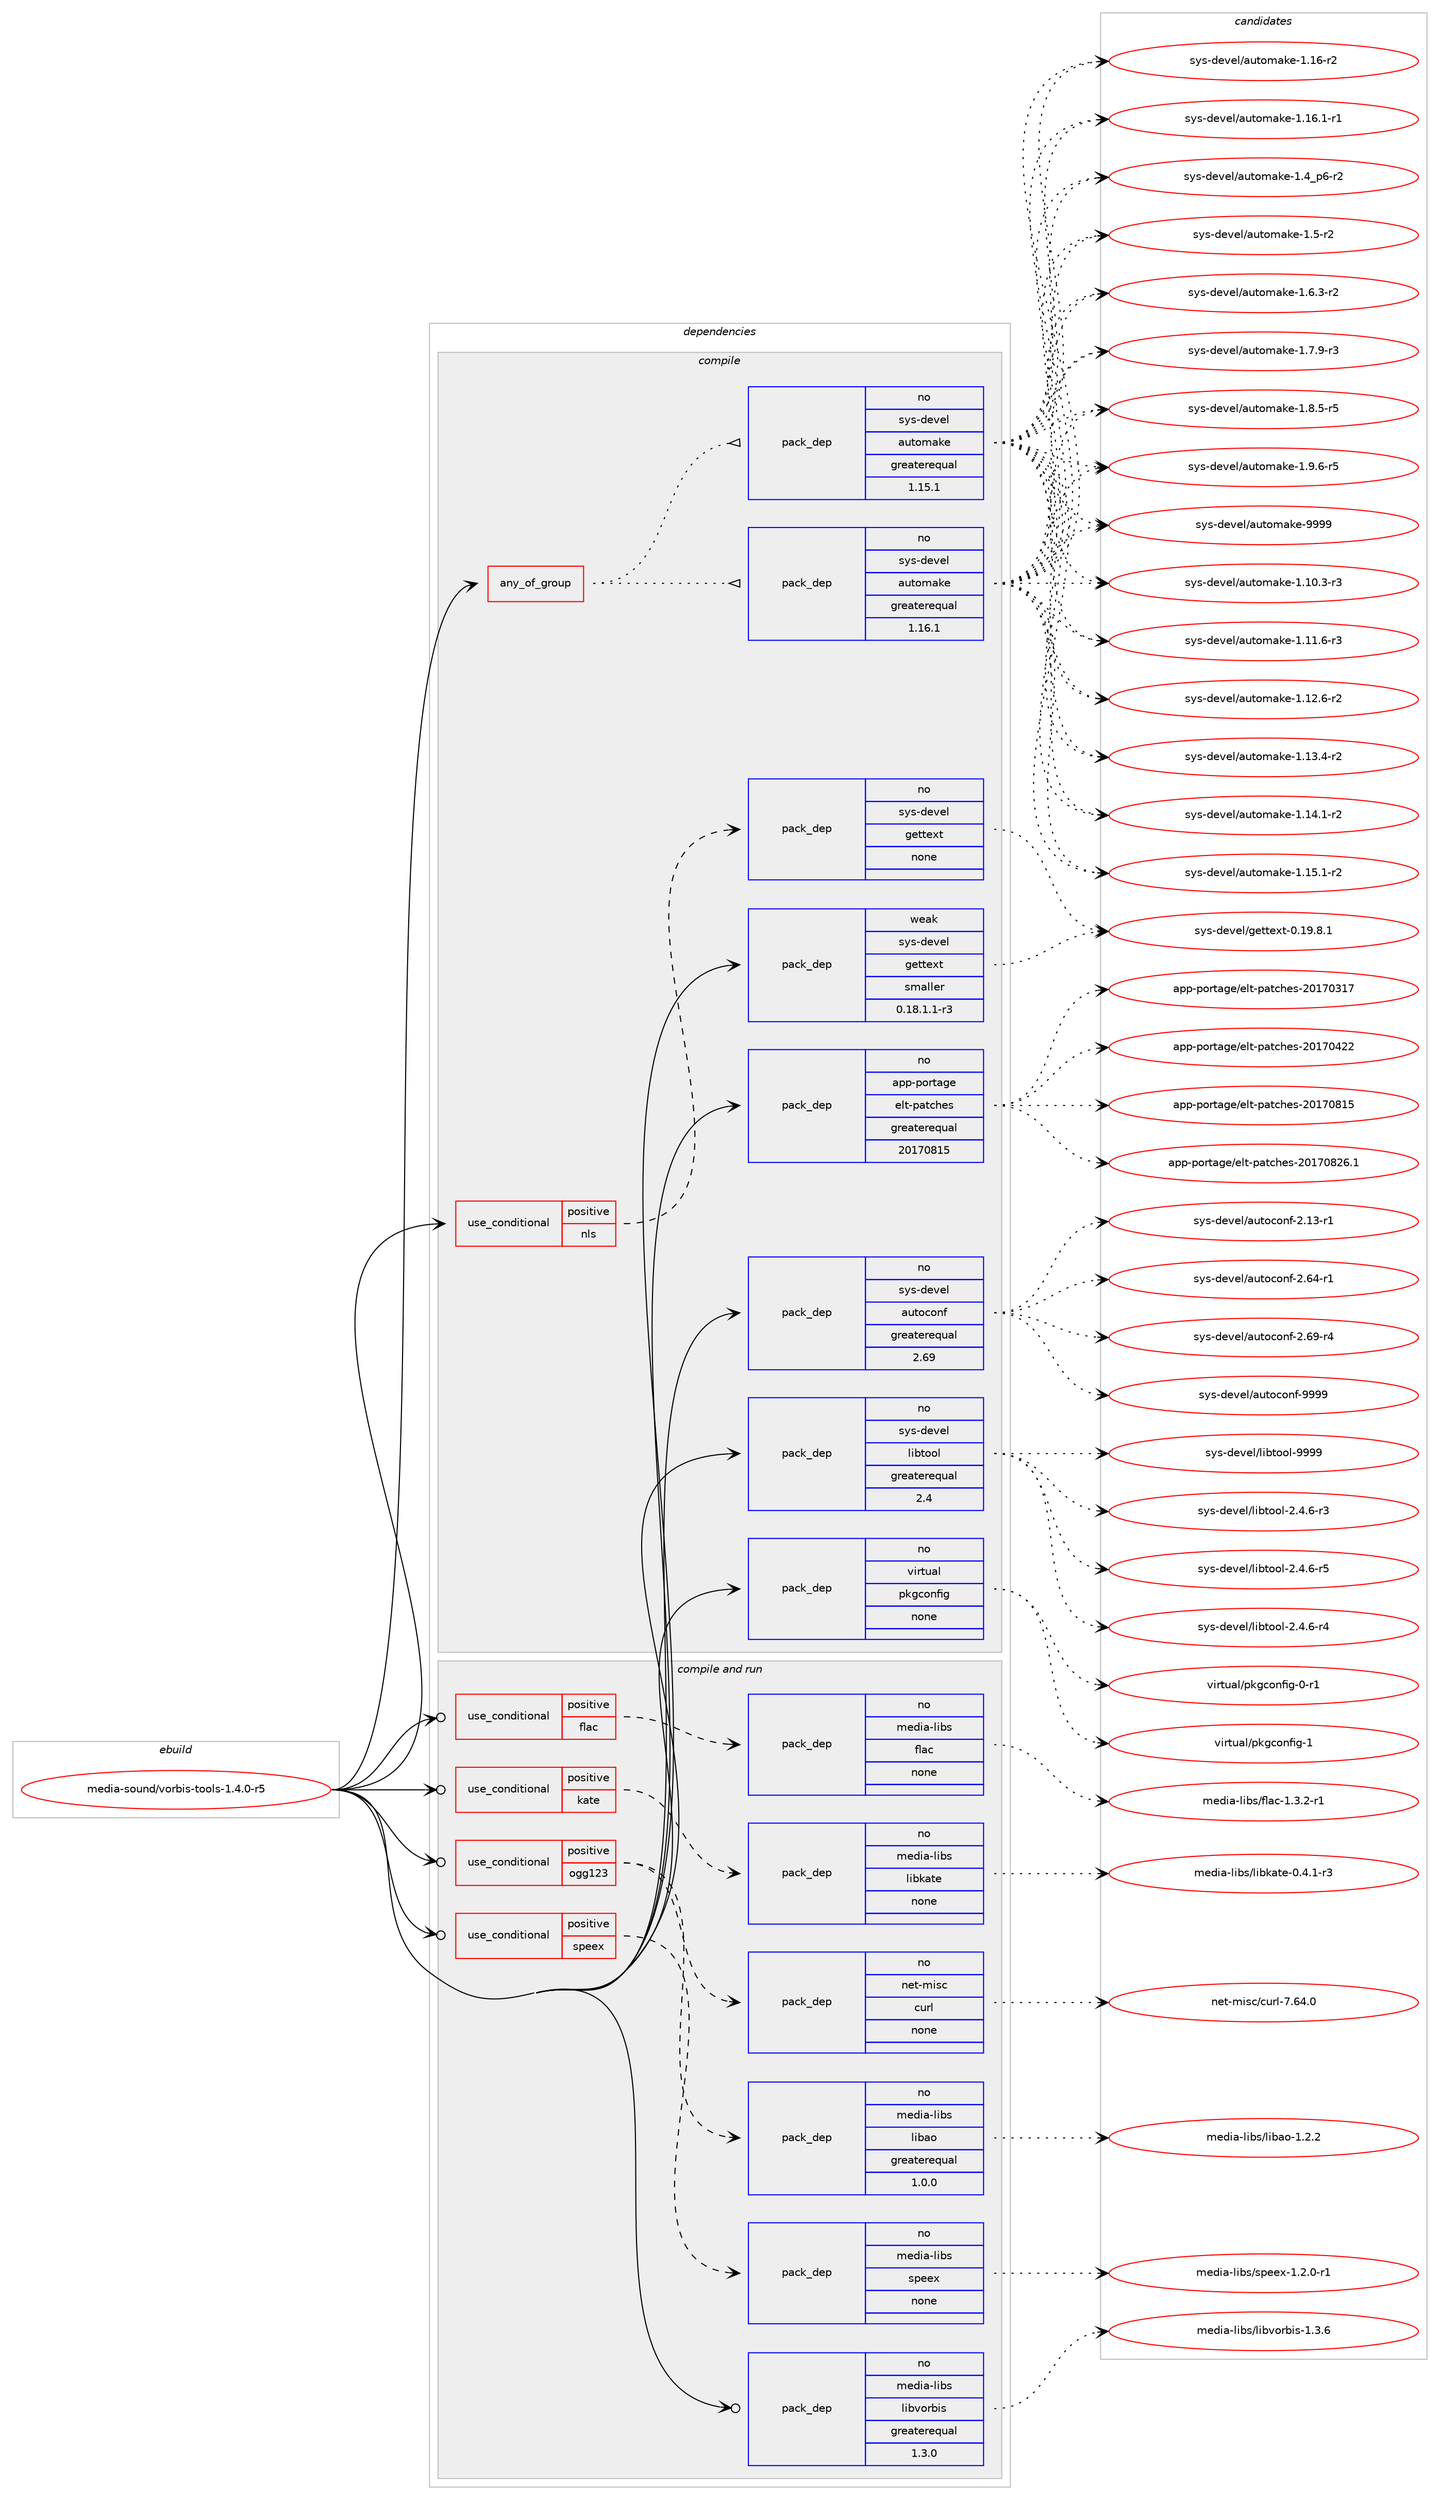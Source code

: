 digraph prolog {

# *************
# Graph options
# *************

newrank=true;
concentrate=true;
compound=true;
graph [rankdir=LR,fontname=Helvetica,fontsize=10,ranksep=1.5];#, ranksep=2.5, nodesep=0.2];
edge  [arrowhead=vee];
node  [fontname=Helvetica,fontsize=10];

# **********
# The ebuild
# **********

subgraph cluster_leftcol {
color=gray;
rank=same;
label=<<i>ebuild</i>>;
id [label="media-sound/vorbis-tools-1.4.0-r5", color=red, width=4, href="../media-sound/vorbis-tools-1.4.0-r5.svg"];
}

# ****************
# The dependencies
# ****************

subgraph cluster_midcol {
color=gray;
label=<<i>dependencies</i>>;
subgraph cluster_compile {
fillcolor="#eeeeee";
style=filled;
label=<<i>compile</i>>;
subgraph any25580 {
dependency1631475 [label=<<TABLE BORDER="0" CELLBORDER="1" CELLSPACING="0" CELLPADDING="4"><TR><TD CELLPADDING="10">any_of_group</TD></TR></TABLE>>, shape=none, color=red];subgraph pack1166729 {
dependency1631476 [label=<<TABLE BORDER="0" CELLBORDER="1" CELLSPACING="0" CELLPADDING="4" WIDTH="220"><TR><TD ROWSPAN="6" CELLPADDING="30">pack_dep</TD></TR><TR><TD WIDTH="110">no</TD></TR><TR><TD>sys-devel</TD></TR><TR><TD>automake</TD></TR><TR><TD>greaterequal</TD></TR><TR><TD>1.16.1</TD></TR></TABLE>>, shape=none, color=blue];
}
dependency1631475:e -> dependency1631476:w [weight=20,style="dotted",arrowhead="oinv"];
subgraph pack1166730 {
dependency1631477 [label=<<TABLE BORDER="0" CELLBORDER="1" CELLSPACING="0" CELLPADDING="4" WIDTH="220"><TR><TD ROWSPAN="6" CELLPADDING="30">pack_dep</TD></TR><TR><TD WIDTH="110">no</TD></TR><TR><TD>sys-devel</TD></TR><TR><TD>automake</TD></TR><TR><TD>greaterequal</TD></TR><TR><TD>1.15.1</TD></TR></TABLE>>, shape=none, color=blue];
}
dependency1631475:e -> dependency1631477:w [weight=20,style="dotted",arrowhead="oinv"];
}
id:e -> dependency1631475:w [weight=20,style="solid",arrowhead="vee"];
subgraph cond438396 {
dependency1631478 [label=<<TABLE BORDER="0" CELLBORDER="1" CELLSPACING="0" CELLPADDING="4"><TR><TD ROWSPAN="3" CELLPADDING="10">use_conditional</TD></TR><TR><TD>positive</TD></TR><TR><TD>nls</TD></TR></TABLE>>, shape=none, color=red];
subgraph pack1166731 {
dependency1631479 [label=<<TABLE BORDER="0" CELLBORDER="1" CELLSPACING="0" CELLPADDING="4" WIDTH="220"><TR><TD ROWSPAN="6" CELLPADDING="30">pack_dep</TD></TR><TR><TD WIDTH="110">no</TD></TR><TR><TD>sys-devel</TD></TR><TR><TD>gettext</TD></TR><TR><TD>none</TD></TR><TR><TD></TD></TR></TABLE>>, shape=none, color=blue];
}
dependency1631478:e -> dependency1631479:w [weight=20,style="dashed",arrowhead="vee"];
}
id:e -> dependency1631478:w [weight=20,style="solid",arrowhead="vee"];
subgraph pack1166732 {
dependency1631480 [label=<<TABLE BORDER="0" CELLBORDER="1" CELLSPACING="0" CELLPADDING="4" WIDTH="220"><TR><TD ROWSPAN="6" CELLPADDING="30">pack_dep</TD></TR><TR><TD WIDTH="110">no</TD></TR><TR><TD>app-portage</TD></TR><TR><TD>elt-patches</TD></TR><TR><TD>greaterequal</TD></TR><TR><TD>20170815</TD></TR></TABLE>>, shape=none, color=blue];
}
id:e -> dependency1631480:w [weight=20,style="solid",arrowhead="vee"];
subgraph pack1166733 {
dependency1631481 [label=<<TABLE BORDER="0" CELLBORDER="1" CELLSPACING="0" CELLPADDING="4" WIDTH="220"><TR><TD ROWSPAN="6" CELLPADDING="30">pack_dep</TD></TR><TR><TD WIDTH="110">no</TD></TR><TR><TD>sys-devel</TD></TR><TR><TD>autoconf</TD></TR><TR><TD>greaterequal</TD></TR><TR><TD>2.69</TD></TR></TABLE>>, shape=none, color=blue];
}
id:e -> dependency1631481:w [weight=20,style="solid",arrowhead="vee"];
subgraph pack1166734 {
dependency1631482 [label=<<TABLE BORDER="0" CELLBORDER="1" CELLSPACING="0" CELLPADDING="4" WIDTH="220"><TR><TD ROWSPAN="6" CELLPADDING="30">pack_dep</TD></TR><TR><TD WIDTH="110">no</TD></TR><TR><TD>sys-devel</TD></TR><TR><TD>libtool</TD></TR><TR><TD>greaterequal</TD></TR><TR><TD>2.4</TD></TR></TABLE>>, shape=none, color=blue];
}
id:e -> dependency1631482:w [weight=20,style="solid",arrowhead="vee"];
subgraph pack1166735 {
dependency1631483 [label=<<TABLE BORDER="0" CELLBORDER="1" CELLSPACING="0" CELLPADDING="4" WIDTH="220"><TR><TD ROWSPAN="6" CELLPADDING="30">pack_dep</TD></TR><TR><TD WIDTH="110">no</TD></TR><TR><TD>virtual</TD></TR><TR><TD>pkgconfig</TD></TR><TR><TD>none</TD></TR><TR><TD></TD></TR></TABLE>>, shape=none, color=blue];
}
id:e -> dependency1631483:w [weight=20,style="solid",arrowhead="vee"];
subgraph pack1166736 {
dependency1631484 [label=<<TABLE BORDER="0" CELLBORDER="1" CELLSPACING="0" CELLPADDING="4" WIDTH="220"><TR><TD ROWSPAN="6" CELLPADDING="30">pack_dep</TD></TR><TR><TD WIDTH="110">weak</TD></TR><TR><TD>sys-devel</TD></TR><TR><TD>gettext</TD></TR><TR><TD>smaller</TD></TR><TR><TD>0.18.1.1-r3</TD></TR></TABLE>>, shape=none, color=blue];
}
id:e -> dependency1631484:w [weight=20,style="solid",arrowhead="vee"];
}
subgraph cluster_compileandrun {
fillcolor="#eeeeee";
style=filled;
label=<<i>compile and run</i>>;
subgraph cond438397 {
dependency1631485 [label=<<TABLE BORDER="0" CELLBORDER="1" CELLSPACING="0" CELLPADDING="4"><TR><TD ROWSPAN="3" CELLPADDING="10">use_conditional</TD></TR><TR><TD>positive</TD></TR><TR><TD>flac</TD></TR></TABLE>>, shape=none, color=red];
subgraph pack1166737 {
dependency1631486 [label=<<TABLE BORDER="0" CELLBORDER="1" CELLSPACING="0" CELLPADDING="4" WIDTH="220"><TR><TD ROWSPAN="6" CELLPADDING="30">pack_dep</TD></TR><TR><TD WIDTH="110">no</TD></TR><TR><TD>media-libs</TD></TR><TR><TD>flac</TD></TR><TR><TD>none</TD></TR><TR><TD></TD></TR></TABLE>>, shape=none, color=blue];
}
dependency1631485:e -> dependency1631486:w [weight=20,style="dashed",arrowhead="vee"];
}
id:e -> dependency1631485:w [weight=20,style="solid",arrowhead="odotvee"];
subgraph cond438398 {
dependency1631487 [label=<<TABLE BORDER="0" CELLBORDER="1" CELLSPACING="0" CELLPADDING="4"><TR><TD ROWSPAN="3" CELLPADDING="10">use_conditional</TD></TR><TR><TD>positive</TD></TR><TR><TD>kate</TD></TR></TABLE>>, shape=none, color=red];
subgraph pack1166738 {
dependency1631488 [label=<<TABLE BORDER="0" CELLBORDER="1" CELLSPACING="0" CELLPADDING="4" WIDTH="220"><TR><TD ROWSPAN="6" CELLPADDING="30">pack_dep</TD></TR><TR><TD WIDTH="110">no</TD></TR><TR><TD>media-libs</TD></TR><TR><TD>libkate</TD></TR><TR><TD>none</TD></TR><TR><TD></TD></TR></TABLE>>, shape=none, color=blue];
}
dependency1631487:e -> dependency1631488:w [weight=20,style="dashed",arrowhead="vee"];
}
id:e -> dependency1631487:w [weight=20,style="solid",arrowhead="odotvee"];
subgraph cond438399 {
dependency1631489 [label=<<TABLE BORDER="0" CELLBORDER="1" CELLSPACING="0" CELLPADDING="4"><TR><TD ROWSPAN="3" CELLPADDING="10">use_conditional</TD></TR><TR><TD>positive</TD></TR><TR><TD>ogg123</TD></TR></TABLE>>, shape=none, color=red];
subgraph pack1166739 {
dependency1631490 [label=<<TABLE BORDER="0" CELLBORDER="1" CELLSPACING="0" CELLPADDING="4" WIDTH="220"><TR><TD ROWSPAN="6" CELLPADDING="30">pack_dep</TD></TR><TR><TD WIDTH="110">no</TD></TR><TR><TD>media-libs</TD></TR><TR><TD>libao</TD></TR><TR><TD>greaterequal</TD></TR><TR><TD>1.0.0</TD></TR></TABLE>>, shape=none, color=blue];
}
dependency1631489:e -> dependency1631490:w [weight=20,style="dashed",arrowhead="vee"];
subgraph pack1166740 {
dependency1631491 [label=<<TABLE BORDER="0" CELLBORDER="1" CELLSPACING="0" CELLPADDING="4" WIDTH="220"><TR><TD ROWSPAN="6" CELLPADDING="30">pack_dep</TD></TR><TR><TD WIDTH="110">no</TD></TR><TR><TD>net-misc</TD></TR><TR><TD>curl</TD></TR><TR><TD>none</TD></TR><TR><TD></TD></TR></TABLE>>, shape=none, color=blue];
}
dependency1631489:e -> dependency1631491:w [weight=20,style="dashed",arrowhead="vee"];
}
id:e -> dependency1631489:w [weight=20,style="solid",arrowhead="odotvee"];
subgraph cond438400 {
dependency1631492 [label=<<TABLE BORDER="0" CELLBORDER="1" CELLSPACING="0" CELLPADDING="4"><TR><TD ROWSPAN="3" CELLPADDING="10">use_conditional</TD></TR><TR><TD>positive</TD></TR><TR><TD>speex</TD></TR></TABLE>>, shape=none, color=red];
subgraph pack1166741 {
dependency1631493 [label=<<TABLE BORDER="0" CELLBORDER="1" CELLSPACING="0" CELLPADDING="4" WIDTH="220"><TR><TD ROWSPAN="6" CELLPADDING="30">pack_dep</TD></TR><TR><TD WIDTH="110">no</TD></TR><TR><TD>media-libs</TD></TR><TR><TD>speex</TD></TR><TR><TD>none</TD></TR><TR><TD></TD></TR></TABLE>>, shape=none, color=blue];
}
dependency1631492:e -> dependency1631493:w [weight=20,style="dashed",arrowhead="vee"];
}
id:e -> dependency1631492:w [weight=20,style="solid",arrowhead="odotvee"];
subgraph pack1166742 {
dependency1631494 [label=<<TABLE BORDER="0" CELLBORDER="1" CELLSPACING="0" CELLPADDING="4" WIDTH="220"><TR><TD ROWSPAN="6" CELLPADDING="30">pack_dep</TD></TR><TR><TD WIDTH="110">no</TD></TR><TR><TD>media-libs</TD></TR><TR><TD>libvorbis</TD></TR><TR><TD>greaterequal</TD></TR><TR><TD>1.3.0</TD></TR></TABLE>>, shape=none, color=blue];
}
id:e -> dependency1631494:w [weight=20,style="solid",arrowhead="odotvee"];
}
subgraph cluster_run {
fillcolor="#eeeeee";
style=filled;
label=<<i>run</i>>;
}
}

# **************
# The candidates
# **************

subgraph cluster_choices {
rank=same;
color=gray;
label=<<i>candidates</i>>;

subgraph choice1166729 {
color=black;
nodesep=1;
choice11512111545100101118101108479711711611110997107101454946494846514511451 [label="sys-devel/automake-1.10.3-r3", color=red, width=4,href="../sys-devel/automake-1.10.3-r3.svg"];
choice11512111545100101118101108479711711611110997107101454946494946544511451 [label="sys-devel/automake-1.11.6-r3", color=red, width=4,href="../sys-devel/automake-1.11.6-r3.svg"];
choice11512111545100101118101108479711711611110997107101454946495046544511450 [label="sys-devel/automake-1.12.6-r2", color=red, width=4,href="../sys-devel/automake-1.12.6-r2.svg"];
choice11512111545100101118101108479711711611110997107101454946495146524511450 [label="sys-devel/automake-1.13.4-r2", color=red, width=4,href="../sys-devel/automake-1.13.4-r2.svg"];
choice11512111545100101118101108479711711611110997107101454946495246494511450 [label="sys-devel/automake-1.14.1-r2", color=red, width=4,href="../sys-devel/automake-1.14.1-r2.svg"];
choice11512111545100101118101108479711711611110997107101454946495346494511450 [label="sys-devel/automake-1.15.1-r2", color=red, width=4,href="../sys-devel/automake-1.15.1-r2.svg"];
choice1151211154510010111810110847971171161111099710710145494649544511450 [label="sys-devel/automake-1.16-r2", color=red, width=4,href="../sys-devel/automake-1.16-r2.svg"];
choice11512111545100101118101108479711711611110997107101454946495446494511449 [label="sys-devel/automake-1.16.1-r1", color=red, width=4,href="../sys-devel/automake-1.16.1-r1.svg"];
choice115121115451001011181011084797117116111109971071014549465295112544511450 [label="sys-devel/automake-1.4_p6-r2", color=red, width=4,href="../sys-devel/automake-1.4_p6-r2.svg"];
choice11512111545100101118101108479711711611110997107101454946534511450 [label="sys-devel/automake-1.5-r2", color=red, width=4,href="../sys-devel/automake-1.5-r2.svg"];
choice115121115451001011181011084797117116111109971071014549465446514511450 [label="sys-devel/automake-1.6.3-r2", color=red, width=4,href="../sys-devel/automake-1.6.3-r2.svg"];
choice115121115451001011181011084797117116111109971071014549465546574511451 [label="sys-devel/automake-1.7.9-r3", color=red, width=4,href="../sys-devel/automake-1.7.9-r3.svg"];
choice115121115451001011181011084797117116111109971071014549465646534511453 [label="sys-devel/automake-1.8.5-r5", color=red, width=4,href="../sys-devel/automake-1.8.5-r5.svg"];
choice115121115451001011181011084797117116111109971071014549465746544511453 [label="sys-devel/automake-1.9.6-r5", color=red, width=4,href="../sys-devel/automake-1.9.6-r5.svg"];
choice115121115451001011181011084797117116111109971071014557575757 [label="sys-devel/automake-9999", color=red, width=4,href="../sys-devel/automake-9999.svg"];
dependency1631476:e -> choice11512111545100101118101108479711711611110997107101454946494846514511451:w [style=dotted,weight="100"];
dependency1631476:e -> choice11512111545100101118101108479711711611110997107101454946494946544511451:w [style=dotted,weight="100"];
dependency1631476:e -> choice11512111545100101118101108479711711611110997107101454946495046544511450:w [style=dotted,weight="100"];
dependency1631476:e -> choice11512111545100101118101108479711711611110997107101454946495146524511450:w [style=dotted,weight="100"];
dependency1631476:e -> choice11512111545100101118101108479711711611110997107101454946495246494511450:w [style=dotted,weight="100"];
dependency1631476:e -> choice11512111545100101118101108479711711611110997107101454946495346494511450:w [style=dotted,weight="100"];
dependency1631476:e -> choice1151211154510010111810110847971171161111099710710145494649544511450:w [style=dotted,weight="100"];
dependency1631476:e -> choice11512111545100101118101108479711711611110997107101454946495446494511449:w [style=dotted,weight="100"];
dependency1631476:e -> choice115121115451001011181011084797117116111109971071014549465295112544511450:w [style=dotted,weight="100"];
dependency1631476:e -> choice11512111545100101118101108479711711611110997107101454946534511450:w [style=dotted,weight="100"];
dependency1631476:e -> choice115121115451001011181011084797117116111109971071014549465446514511450:w [style=dotted,weight="100"];
dependency1631476:e -> choice115121115451001011181011084797117116111109971071014549465546574511451:w [style=dotted,weight="100"];
dependency1631476:e -> choice115121115451001011181011084797117116111109971071014549465646534511453:w [style=dotted,weight="100"];
dependency1631476:e -> choice115121115451001011181011084797117116111109971071014549465746544511453:w [style=dotted,weight="100"];
dependency1631476:e -> choice115121115451001011181011084797117116111109971071014557575757:w [style=dotted,weight="100"];
}
subgraph choice1166730 {
color=black;
nodesep=1;
choice11512111545100101118101108479711711611110997107101454946494846514511451 [label="sys-devel/automake-1.10.3-r3", color=red, width=4,href="../sys-devel/automake-1.10.3-r3.svg"];
choice11512111545100101118101108479711711611110997107101454946494946544511451 [label="sys-devel/automake-1.11.6-r3", color=red, width=4,href="../sys-devel/automake-1.11.6-r3.svg"];
choice11512111545100101118101108479711711611110997107101454946495046544511450 [label="sys-devel/automake-1.12.6-r2", color=red, width=4,href="../sys-devel/automake-1.12.6-r2.svg"];
choice11512111545100101118101108479711711611110997107101454946495146524511450 [label="sys-devel/automake-1.13.4-r2", color=red, width=4,href="../sys-devel/automake-1.13.4-r2.svg"];
choice11512111545100101118101108479711711611110997107101454946495246494511450 [label="sys-devel/automake-1.14.1-r2", color=red, width=4,href="../sys-devel/automake-1.14.1-r2.svg"];
choice11512111545100101118101108479711711611110997107101454946495346494511450 [label="sys-devel/automake-1.15.1-r2", color=red, width=4,href="../sys-devel/automake-1.15.1-r2.svg"];
choice1151211154510010111810110847971171161111099710710145494649544511450 [label="sys-devel/automake-1.16-r2", color=red, width=4,href="../sys-devel/automake-1.16-r2.svg"];
choice11512111545100101118101108479711711611110997107101454946495446494511449 [label="sys-devel/automake-1.16.1-r1", color=red, width=4,href="../sys-devel/automake-1.16.1-r1.svg"];
choice115121115451001011181011084797117116111109971071014549465295112544511450 [label="sys-devel/automake-1.4_p6-r2", color=red, width=4,href="../sys-devel/automake-1.4_p6-r2.svg"];
choice11512111545100101118101108479711711611110997107101454946534511450 [label="sys-devel/automake-1.5-r2", color=red, width=4,href="../sys-devel/automake-1.5-r2.svg"];
choice115121115451001011181011084797117116111109971071014549465446514511450 [label="sys-devel/automake-1.6.3-r2", color=red, width=4,href="../sys-devel/automake-1.6.3-r2.svg"];
choice115121115451001011181011084797117116111109971071014549465546574511451 [label="sys-devel/automake-1.7.9-r3", color=red, width=4,href="../sys-devel/automake-1.7.9-r3.svg"];
choice115121115451001011181011084797117116111109971071014549465646534511453 [label="sys-devel/automake-1.8.5-r5", color=red, width=4,href="../sys-devel/automake-1.8.5-r5.svg"];
choice115121115451001011181011084797117116111109971071014549465746544511453 [label="sys-devel/automake-1.9.6-r5", color=red, width=4,href="../sys-devel/automake-1.9.6-r5.svg"];
choice115121115451001011181011084797117116111109971071014557575757 [label="sys-devel/automake-9999", color=red, width=4,href="../sys-devel/automake-9999.svg"];
dependency1631477:e -> choice11512111545100101118101108479711711611110997107101454946494846514511451:w [style=dotted,weight="100"];
dependency1631477:e -> choice11512111545100101118101108479711711611110997107101454946494946544511451:w [style=dotted,weight="100"];
dependency1631477:e -> choice11512111545100101118101108479711711611110997107101454946495046544511450:w [style=dotted,weight="100"];
dependency1631477:e -> choice11512111545100101118101108479711711611110997107101454946495146524511450:w [style=dotted,weight="100"];
dependency1631477:e -> choice11512111545100101118101108479711711611110997107101454946495246494511450:w [style=dotted,weight="100"];
dependency1631477:e -> choice11512111545100101118101108479711711611110997107101454946495346494511450:w [style=dotted,weight="100"];
dependency1631477:e -> choice1151211154510010111810110847971171161111099710710145494649544511450:w [style=dotted,weight="100"];
dependency1631477:e -> choice11512111545100101118101108479711711611110997107101454946495446494511449:w [style=dotted,weight="100"];
dependency1631477:e -> choice115121115451001011181011084797117116111109971071014549465295112544511450:w [style=dotted,weight="100"];
dependency1631477:e -> choice11512111545100101118101108479711711611110997107101454946534511450:w [style=dotted,weight="100"];
dependency1631477:e -> choice115121115451001011181011084797117116111109971071014549465446514511450:w [style=dotted,weight="100"];
dependency1631477:e -> choice115121115451001011181011084797117116111109971071014549465546574511451:w [style=dotted,weight="100"];
dependency1631477:e -> choice115121115451001011181011084797117116111109971071014549465646534511453:w [style=dotted,weight="100"];
dependency1631477:e -> choice115121115451001011181011084797117116111109971071014549465746544511453:w [style=dotted,weight="100"];
dependency1631477:e -> choice115121115451001011181011084797117116111109971071014557575757:w [style=dotted,weight="100"];
}
subgraph choice1166731 {
color=black;
nodesep=1;
choice1151211154510010111810110847103101116116101120116454846495746564649 [label="sys-devel/gettext-0.19.8.1", color=red, width=4,href="../sys-devel/gettext-0.19.8.1.svg"];
dependency1631479:e -> choice1151211154510010111810110847103101116116101120116454846495746564649:w [style=dotted,weight="100"];
}
subgraph choice1166732 {
color=black;
nodesep=1;
choice97112112451121111141169710310147101108116451129711699104101115455048495548514955 [label="app-portage/elt-patches-20170317", color=red, width=4,href="../app-portage/elt-patches-20170317.svg"];
choice97112112451121111141169710310147101108116451129711699104101115455048495548525050 [label="app-portage/elt-patches-20170422", color=red, width=4,href="../app-portage/elt-patches-20170422.svg"];
choice97112112451121111141169710310147101108116451129711699104101115455048495548564953 [label="app-portage/elt-patches-20170815", color=red, width=4,href="../app-portage/elt-patches-20170815.svg"];
choice971121124511211111411697103101471011081164511297116991041011154550484955485650544649 [label="app-portage/elt-patches-20170826.1", color=red, width=4,href="../app-portage/elt-patches-20170826.1.svg"];
dependency1631480:e -> choice97112112451121111141169710310147101108116451129711699104101115455048495548514955:w [style=dotted,weight="100"];
dependency1631480:e -> choice97112112451121111141169710310147101108116451129711699104101115455048495548525050:w [style=dotted,weight="100"];
dependency1631480:e -> choice97112112451121111141169710310147101108116451129711699104101115455048495548564953:w [style=dotted,weight="100"];
dependency1631480:e -> choice971121124511211111411697103101471011081164511297116991041011154550484955485650544649:w [style=dotted,weight="100"];
}
subgraph choice1166733 {
color=black;
nodesep=1;
choice1151211154510010111810110847971171161119911111010245504649514511449 [label="sys-devel/autoconf-2.13-r1", color=red, width=4,href="../sys-devel/autoconf-2.13-r1.svg"];
choice1151211154510010111810110847971171161119911111010245504654524511449 [label="sys-devel/autoconf-2.64-r1", color=red, width=4,href="../sys-devel/autoconf-2.64-r1.svg"];
choice1151211154510010111810110847971171161119911111010245504654574511452 [label="sys-devel/autoconf-2.69-r4", color=red, width=4,href="../sys-devel/autoconf-2.69-r4.svg"];
choice115121115451001011181011084797117116111991111101024557575757 [label="sys-devel/autoconf-9999", color=red, width=4,href="../sys-devel/autoconf-9999.svg"];
dependency1631481:e -> choice1151211154510010111810110847971171161119911111010245504649514511449:w [style=dotted,weight="100"];
dependency1631481:e -> choice1151211154510010111810110847971171161119911111010245504654524511449:w [style=dotted,weight="100"];
dependency1631481:e -> choice1151211154510010111810110847971171161119911111010245504654574511452:w [style=dotted,weight="100"];
dependency1631481:e -> choice115121115451001011181011084797117116111991111101024557575757:w [style=dotted,weight="100"];
}
subgraph choice1166734 {
color=black;
nodesep=1;
choice1151211154510010111810110847108105981161111111084550465246544511451 [label="sys-devel/libtool-2.4.6-r3", color=red, width=4,href="../sys-devel/libtool-2.4.6-r3.svg"];
choice1151211154510010111810110847108105981161111111084550465246544511452 [label="sys-devel/libtool-2.4.6-r4", color=red, width=4,href="../sys-devel/libtool-2.4.6-r4.svg"];
choice1151211154510010111810110847108105981161111111084550465246544511453 [label="sys-devel/libtool-2.4.6-r5", color=red, width=4,href="../sys-devel/libtool-2.4.6-r5.svg"];
choice1151211154510010111810110847108105981161111111084557575757 [label="sys-devel/libtool-9999", color=red, width=4,href="../sys-devel/libtool-9999.svg"];
dependency1631482:e -> choice1151211154510010111810110847108105981161111111084550465246544511451:w [style=dotted,weight="100"];
dependency1631482:e -> choice1151211154510010111810110847108105981161111111084550465246544511452:w [style=dotted,weight="100"];
dependency1631482:e -> choice1151211154510010111810110847108105981161111111084550465246544511453:w [style=dotted,weight="100"];
dependency1631482:e -> choice1151211154510010111810110847108105981161111111084557575757:w [style=dotted,weight="100"];
}
subgraph choice1166735 {
color=black;
nodesep=1;
choice11810511411611797108471121071039911111010210510345484511449 [label="virtual/pkgconfig-0-r1", color=red, width=4,href="../virtual/pkgconfig-0-r1.svg"];
choice1181051141161179710847112107103991111101021051034549 [label="virtual/pkgconfig-1", color=red, width=4,href="../virtual/pkgconfig-1.svg"];
dependency1631483:e -> choice11810511411611797108471121071039911111010210510345484511449:w [style=dotted,weight="100"];
dependency1631483:e -> choice1181051141161179710847112107103991111101021051034549:w [style=dotted,weight="100"];
}
subgraph choice1166736 {
color=black;
nodesep=1;
choice1151211154510010111810110847103101116116101120116454846495746564649 [label="sys-devel/gettext-0.19.8.1", color=red, width=4,href="../sys-devel/gettext-0.19.8.1.svg"];
dependency1631484:e -> choice1151211154510010111810110847103101116116101120116454846495746564649:w [style=dotted,weight="100"];
}
subgraph choice1166737 {
color=black;
nodesep=1;
choice1091011001059745108105981154710210897994549465146504511449 [label="media-libs/flac-1.3.2-r1", color=red, width=4,href="../media-libs/flac-1.3.2-r1.svg"];
dependency1631486:e -> choice1091011001059745108105981154710210897994549465146504511449:w [style=dotted,weight="100"];
}
subgraph choice1166738 {
color=black;
nodesep=1;
choice1091011001059745108105981154710810598107971161014548465246494511451 [label="media-libs/libkate-0.4.1-r3", color=red, width=4,href="../media-libs/libkate-0.4.1-r3.svg"];
dependency1631488:e -> choice1091011001059745108105981154710810598107971161014548465246494511451:w [style=dotted,weight="100"];
}
subgraph choice1166739 {
color=black;
nodesep=1;
choice109101100105974510810598115471081059897111454946504650 [label="media-libs/libao-1.2.2", color=red, width=4,href="../media-libs/libao-1.2.2.svg"];
dependency1631490:e -> choice109101100105974510810598115471081059897111454946504650:w [style=dotted,weight="100"];
}
subgraph choice1166740 {
color=black;
nodesep=1;
choice1101011164510910511599479911711410845554654524648 [label="net-misc/curl-7.64.0", color=red, width=4,href="../net-misc/curl-7.64.0.svg"];
dependency1631491:e -> choice1101011164510910511599479911711410845554654524648:w [style=dotted,weight="100"];
}
subgraph choice1166741 {
color=black;
nodesep=1;
choice109101100105974510810598115471151121011011204549465046484511449 [label="media-libs/speex-1.2.0-r1", color=red, width=4,href="../media-libs/speex-1.2.0-r1.svg"];
dependency1631493:e -> choice109101100105974510810598115471151121011011204549465046484511449:w [style=dotted,weight="100"];
}
subgraph choice1166742 {
color=black;
nodesep=1;
choice109101100105974510810598115471081059811811111498105115454946514654 [label="media-libs/libvorbis-1.3.6", color=red, width=4,href="../media-libs/libvorbis-1.3.6.svg"];
dependency1631494:e -> choice109101100105974510810598115471081059811811111498105115454946514654:w [style=dotted,weight="100"];
}
}

}
